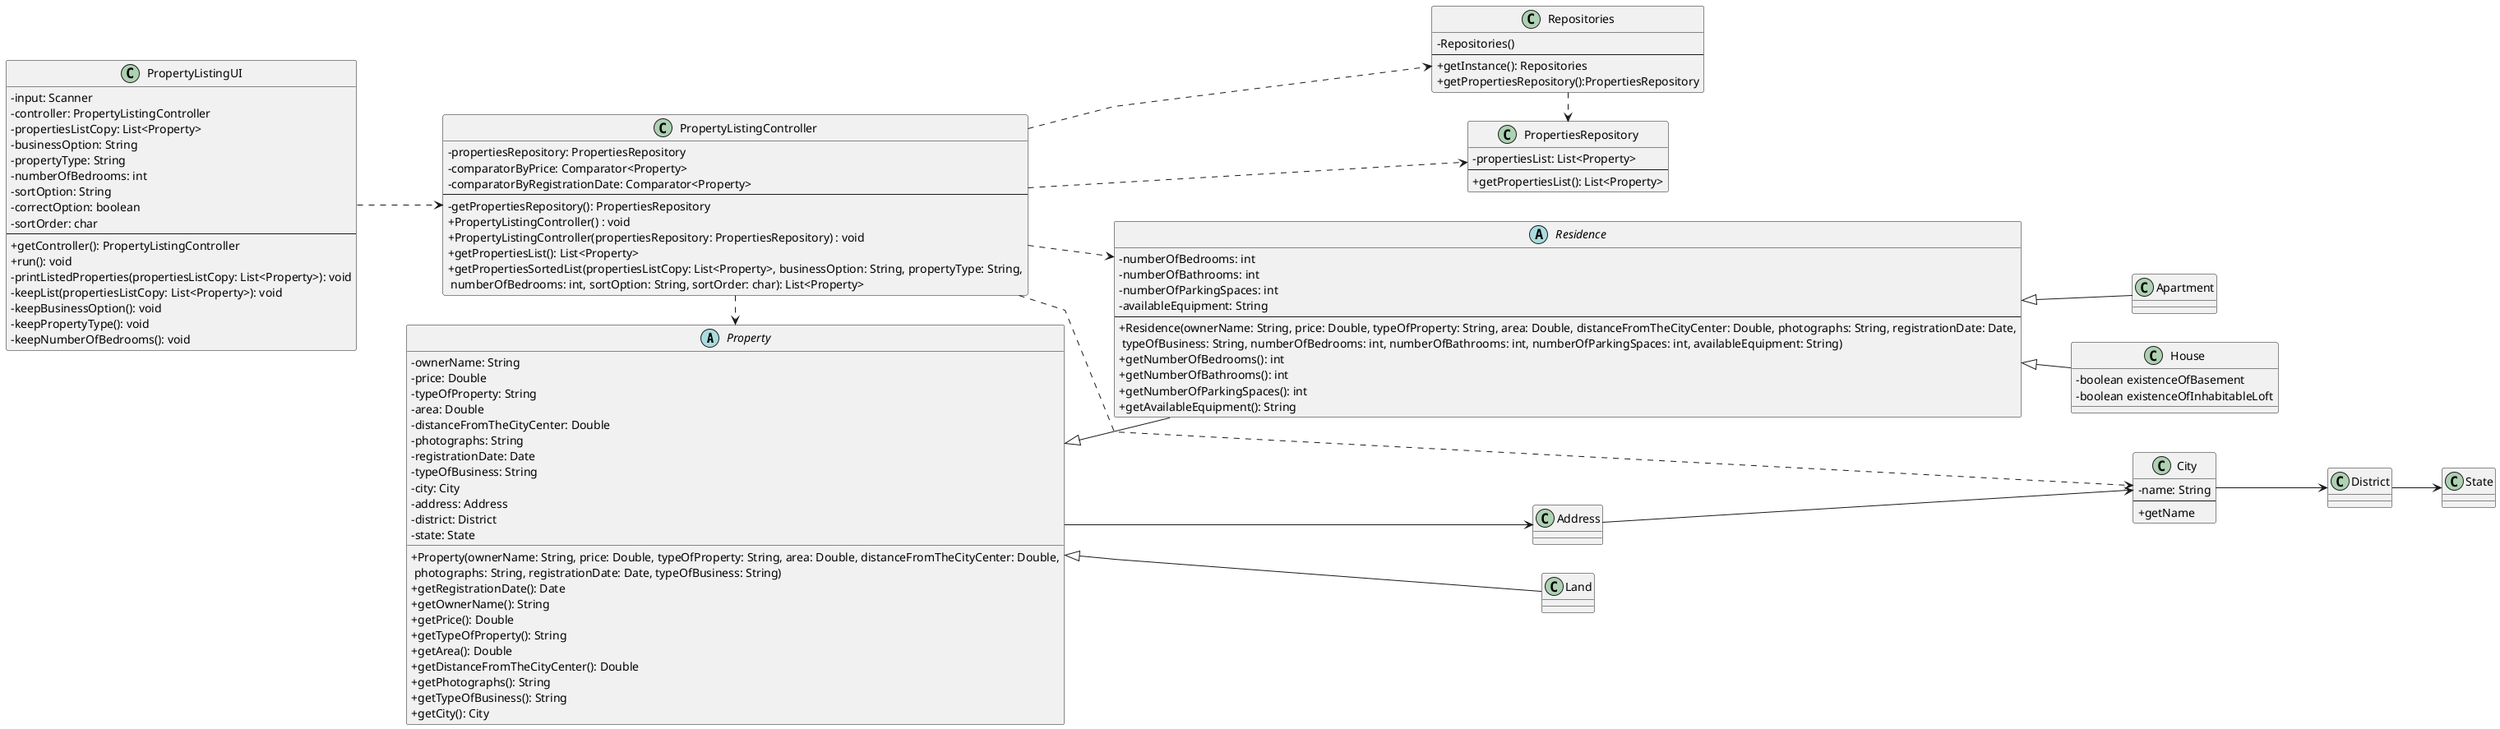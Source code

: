 @startuml
'skinparam monochrome true
skinparam packageStyle rectangle
skinparam shadowing false
skinparam linetype polyline
'skinparam linetype orto

skinparam classAttributeIconSize 0

'top down direction
left to right direction

'Classes
abstract class Property {
    - ownerName: String
    - price: Double
    - typeOfProperty: String
    - area: Double
    - distanceFromTheCityCenter: Double
    - photographs: String
    - registrationDate: Date
    - typeOfBusiness: String
    - city: City
    - address: Address
    - district: District
    - state: State

    + Property(ownerName: String, price: Double, typeOfProperty: String, area: Double, distanceFromTheCityCenter: Double,\n photographs: String, registrationDate: Date, typeOfBusiness: String)
    + getRegistrationDate(): Date
    + getOwnerName(): String
    + getPrice(): Double
    + getTypeOfProperty(): String
    + getArea(): Double
    + getDistanceFromTheCityCenter(): Double
    + getPhotographs(): String
    + getTypeOfBusiness(): String
    + getCity(): City
}


class Address {
}

class State {
}

class District {
}

class City {
    -name: String
    --
    +getName
}

abstract class Residence extends Property{
    - numberOfBedrooms: int
    - numberOfBathrooms: int
    - numberOfParkingSpaces: int
    - availableEquipment: String
    ---
    + Residence(ownerName: String, price: Double, typeOfProperty: String, area: Double, distanceFromTheCityCenter: Double, photographs: String, registrationDate: Date,\n typeOfBusiness: String, numberOfBedrooms: int, numberOfBathrooms: int, numberOfParkingSpaces: int, availableEquipment: String)
    + getNumberOfBedrooms(): int
    + getNumberOfBathrooms(): int
    + getNumberOfParkingSpaces(): int
    + getAvailableEquipment(): String
}

class Apartment extends Residence{
}

class House extends Residence{
    - boolean existenceOfBasement
    - boolean existenceOfInhabitableLoft
}

class Land extends Property{
}

class PropertiesRepository {
    - propertiesList: List<Property>
    --
    + getPropertiesList(): List<Property>
}

class PropertyListingController {
    - propertiesRepository: PropertiesRepository
    - comparatorByPrice: Comparator<Property>
    - comparatorByRegistrationDate: Comparator<Property>
    --
    - getPropertiesRepository(): PropertiesRepository
    + PropertyListingController() : void
    + PropertyListingController(propertiesRepository: PropertiesRepository) : void
    + getPropertiesList(): List<Property>
    + getPropertiesSortedList(propertiesListCopy: List<Property>, businessOption: String, propertyType: String,\n numberOfBedrooms: int, sortOption: String, sortOrder: char): List<Property>
}


class PropertyListingUI {
    - input: Scanner
    - controller: PropertyListingController
    - propertiesListCopy: List<Property>
    - businessOption: String
    - propertyType: String
    - numberOfBedrooms: int
    - sortOption: String
    - correctOption: boolean
    - sortOrder: char
    ----
    + getController(): PropertyListingController
    + run(): void
    - printListedProperties(propertiesListCopy: List<Property>): void
    - keepList(propertiesListCopy: List<Property>): void
    - keepBusinessOption(): void
    - keepPropertyType(): void
    - keepNumberOfBedrooms(): void
}

class Repositories {
    - Repositories()
    --
    + getInstance(): Repositories
    + getPropertiesRepository():PropertiesRepository
}

'Herança
PropertyListingUI ..> PropertyListingController
PropertyListingController ..> Repositories
PropertyListingController .> PropertiesRepository
Repositories  .> PropertiesRepository
PropertyListingController .> Property
PropertyListingController .> Residence

Property --> Address
Address --> City
City --> District
District --> State

PropertyListingController ..> City

@enduml

